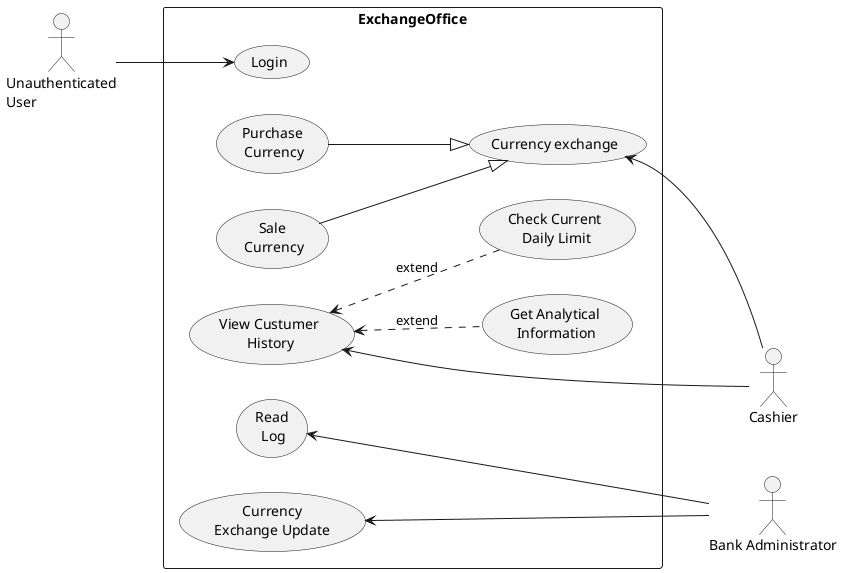@startuml

left to right direction
skinparam packageStyle rectangle
actor :Unauthenticated\nUser:
actor Cashier
actor :Bank Administrator:
rectangle ExchangeOffice {
  :Unauthenticated\nUser: --> (Login)
  
      (Currency exchange) <-- :Cashier:
  (Purchase\n Currency) --|> (Currency exchange)
  (Sale\n Currency) --|> (Currency exchange)
  (View Custumer\n History) <-- :Cashier:
  (View Custumer\n History) <.. (Get Analytical\n Information) : ""extend""
  (View Custumer\n History) <.. (Check Current\n Daily Limit) : ""extend""
  
  (Read\n Log) <--- :Bank Administrator:
  (Currency\nExchange Update) <--- :Bank Administrator:
}

@enduml
